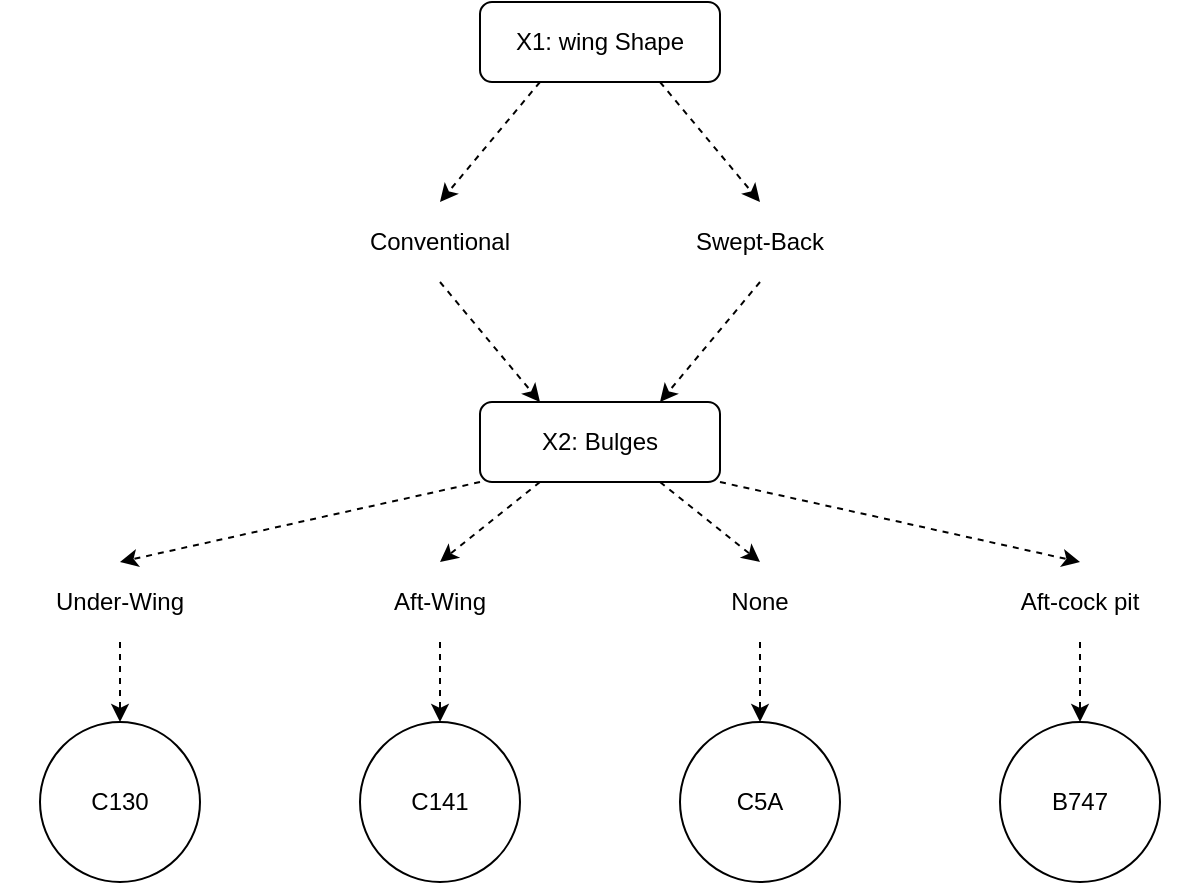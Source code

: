 <mxfile version="14.1.8" type="device"><diagram id="pUXfqWMm9BH1a-mSuL8O" name="Page-1"><mxGraphModel dx="1024" dy="592" grid="1" gridSize="10" guides="1" tooltips="1" connect="1" arrows="1" fold="1" page="1" pageScale="1" pageWidth="827" pageHeight="1169" math="0" shadow="0"><root><mxCell id="0"/><mxCell id="1" parent="0"/><mxCell id="qsnxlZy564xs3DcMZtj2-1" value="X1: wing Shape" style="rounded=1;whiteSpace=wrap;html=1;" parent="1" vertex="1"><mxGeometry x="360" y="40" width="120" height="40" as="geometry"/></mxCell><mxCell id="qsnxlZy564xs3DcMZtj2-2" value="X2: Bulges" style="rounded=1;whiteSpace=wrap;html=1;" parent="1" vertex="1"><mxGeometry x="360" y="240" width="120" height="40" as="geometry"/></mxCell><mxCell id="qsnxlZy564xs3DcMZtj2-4" value="Conventional" style="text;html=1;strokeColor=none;fillColor=none;align=center;verticalAlign=middle;whiteSpace=wrap;rounded=0;" parent="1" vertex="1"><mxGeometry x="280" y="140" width="120" height="40" as="geometry"/></mxCell><mxCell id="qsnxlZy564xs3DcMZtj2-5" value="Swept-Back" style="text;html=1;strokeColor=none;fillColor=none;align=center;verticalAlign=middle;whiteSpace=wrap;rounded=0;" parent="1" vertex="1"><mxGeometry x="440" y="140" width="120" height="40" as="geometry"/></mxCell><mxCell id="qsnxlZy564xs3DcMZtj2-6" value="" style="endArrow=classic;dashed=1;html=1;endFill=1;exitX=0.5;exitY=1;exitDx=0;exitDy=0;entryX=0.25;entryY=0;entryDx=0;entryDy=0;" parent="1" source="qsnxlZy564xs3DcMZtj2-4" target="qsnxlZy564xs3DcMZtj2-2" edge="1"><mxGeometry width="50" height="50" relative="1" as="geometry"><mxPoint x="390" y="230" as="sourcePoint"/><mxPoint x="440" y="180" as="targetPoint"/></mxGeometry></mxCell><mxCell id="qsnxlZy564xs3DcMZtj2-7" value="" style="endArrow=classic;dashed=1;html=1;endFill=1;entryX=0.75;entryY=0;entryDx=0;entryDy=0;exitX=0.5;exitY=1;exitDx=0;exitDy=0;" parent="1" source="qsnxlZy564xs3DcMZtj2-5" target="qsnxlZy564xs3DcMZtj2-2" edge="1"><mxGeometry width="50" height="50" relative="1" as="geometry"><mxPoint x="390" y="230" as="sourcePoint"/><mxPoint x="440" y="180" as="targetPoint"/></mxGeometry></mxCell><mxCell id="qsnxlZy564xs3DcMZtj2-8" value="" style="endArrow=classic;dashed=1;html=1;endFill=1;entryX=0.5;entryY=0;entryDx=0;entryDy=0;exitX=0.25;exitY=1;exitDx=0;exitDy=0;" parent="1" source="qsnxlZy564xs3DcMZtj2-1" target="qsnxlZy564xs3DcMZtj2-4" edge="1"><mxGeometry width="50" height="50" relative="1" as="geometry"><mxPoint x="390" y="230" as="sourcePoint"/><mxPoint x="440" y="180" as="targetPoint"/></mxGeometry></mxCell><mxCell id="qsnxlZy564xs3DcMZtj2-9" value="" style="endArrow=classic;dashed=1;html=1;endFill=1;entryX=0.5;entryY=0;entryDx=0;entryDy=0;exitX=0.75;exitY=1;exitDx=0;exitDy=0;" parent="1" source="qsnxlZy564xs3DcMZtj2-1" target="qsnxlZy564xs3DcMZtj2-5" edge="1"><mxGeometry width="50" height="50" relative="1" as="geometry"><mxPoint x="390" y="230" as="sourcePoint"/><mxPoint x="440" y="180" as="targetPoint"/></mxGeometry></mxCell><mxCell id="qsnxlZy564xs3DcMZtj2-10" value="Aft-Wing" style="text;html=1;strokeColor=none;fillColor=none;align=center;verticalAlign=middle;whiteSpace=wrap;rounded=0;" parent="1" vertex="1"><mxGeometry x="280" y="320" width="120" height="40" as="geometry"/></mxCell><mxCell id="qsnxlZy564xs3DcMZtj2-11" value="None" style="text;html=1;strokeColor=none;fillColor=none;align=center;verticalAlign=middle;whiteSpace=wrap;rounded=0;" parent="1" vertex="1"><mxGeometry x="440" y="320" width="120" height="40" as="geometry"/></mxCell><mxCell id="qsnxlZy564xs3DcMZtj2-12" value="Aft-cock pit" style="text;html=1;strokeColor=none;fillColor=none;align=center;verticalAlign=middle;whiteSpace=wrap;rounded=0;" parent="1" vertex="1"><mxGeometry x="600" y="320" width="120" height="40" as="geometry"/></mxCell><mxCell id="qsnxlZy564xs3DcMZtj2-13" value="Under-Wing" style="text;html=1;strokeColor=none;fillColor=none;align=center;verticalAlign=middle;whiteSpace=wrap;rounded=0;" parent="1" vertex="1"><mxGeometry x="120" y="320" width="120" height="40" as="geometry"/></mxCell><mxCell id="qsnxlZy564xs3DcMZtj2-14" value="" style="endArrow=classic;dashed=1;html=1;endFill=1;exitX=0;exitY=1;exitDx=0;exitDy=0;entryX=0.5;entryY=0;entryDx=0;entryDy=0;" parent="1" source="qsnxlZy564xs3DcMZtj2-2" target="qsnxlZy564xs3DcMZtj2-13" edge="1"><mxGeometry width="50" height="50" relative="1" as="geometry"><mxPoint x="410" y="430" as="sourcePoint"/><mxPoint x="460" y="380" as="targetPoint"/></mxGeometry></mxCell><mxCell id="qsnxlZy564xs3DcMZtj2-15" value="" style="endArrow=classic;dashed=1;html=1;endFill=1;exitX=0.25;exitY=1;exitDx=0;exitDy=0;entryX=0.5;entryY=0;entryDx=0;entryDy=0;" parent="1" source="qsnxlZy564xs3DcMZtj2-2" target="qsnxlZy564xs3DcMZtj2-10" edge="1"><mxGeometry width="50" height="50" relative="1" as="geometry"><mxPoint x="410" y="430" as="sourcePoint"/><mxPoint x="460" y="380" as="targetPoint"/></mxGeometry></mxCell><mxCell id="qsnxlZy564xs3DcMZtj2-16" value="" style="endArrow=classic;dashed=1;html=1;endFill=1;exitX=0.75;exitY=1;exitDx=0;exitDy=0;entryX=0.5;entryY=0;entryDx=0;entryDy=0;" parent="1" source="qsnxlZy564xs3DcMZtj2-2" target="qsnxlZy564xs3DcMZtj2-11" edge="1"><mxGeometry width="50" height="50" relative="1" as="geometry"><mxPoint x="410" y="430" as="sourcePoint"/><mxPoint x="460" y="380" as="targetPoint"/></mxGeometry></mxCell><mxCell id="qsnxlZy564xs3DcMZtj2-17" value="" style="endArrow=classic;dashed=1;html=1;endFill=1;exitX=1;exitY=1;exitDx=0;exitDy=0;entryX=0.5;entryY=0;entryDx=0;entryDy=0;" parent="1" source="qsnxlZy564xs3DcMZtj2-2" target="qsnxlZy564xs3DcMZtj2-12" edge="1"><mxGeometry width="50" height="50" relative="1" as="geometry"><mxPoint x="410" y="430" as="sourcePoint"/><mxPoint x="460" y="380" as="targetPoint"/></mxGeometry></mxCell><mxCell id="qsnxlZy564xs3DcMZtj2-18" value="C130" style="ellipse;whiteSpace=wrap;html=1;" parent="1" vertex="1"><mxGeometry x="140" y="400" width="80" height="80" as="geometry"/></mxCell><mxCell id="qsnxlZy564xs3DcMZtj2-19" value="C141" style="ellipse;whiteSpace=wrap;html=1;" parent="1" vertex="1"><mxGeometry x="300" y="400" width="80" height="80" as="geometry"/></mxCell><mxCell id="qsnxlZy564xs3DcMZtj2-20" value="C5A" style="ellipse;whiteSpace=wrap;html=1;" parent="1" vertex="1"><mxGeometry x="460" y="400" width="80" height="80" as="geometry"/></mxCell><mxCell id="qsnxlZy564xs3DcMZtj2-21" value="B747" style="ellipse;whiteSpace=wrap;html=1;" parent="1" vertex="1"><mxGeometry x="620" y="400" width="80" height="80" as="geometry"/></mxCell><mxCell id="qsnxlZy564xs3DcMZtj2-22" value="" style="endArrow=classic;dashed=1;html=1;endFill=1;exitX=0.5;exitY=1;exitDx=0;exitDy=0;" parent="1" source="qsnxlZy564xs3DcMZtj2-13" target="qsnxlZy564xs3DcMZtj2-18" edge="1"><mxGeometry width="50" height="50" relative="1" as="geometry"><mxPoint x="450" y="460" as="sourcePoint"/><mxPoint x="500" y="410" as="targetPoint"/></mxGeometry></mxCell><mxCell id="qsnxlZy564xs3DcMZtj2-23" value="" style="endArrow=classic;dashed=1;html=1;endFill=1;exitX=0.5;exitY=1;exitDx=0;exitDy=0;entryX=0.5;entryY=0;entryDx=0;entryDy=0;" parent="1" source="qsnxlZy564xs3DcMZtj2-10" target="qsnxlZy564xs3DcMZtj2-19" edge="1"><mxGeometry width="50" height="50" relative="1" as="geometry"><mxPoint x="450" y="460" as="sourcePoint"/><mxPoint x="500" y="410" as="targetPoint"/></mxGeometry></mxCell><mxCell id="qsnxlZy564xs3DcMZtj2-24" value="" style="endArrow=classic;dashed=1;html=1;endFill=1;exitX=0.5;exitY=1;exitDx=0;exitDy=0;entryX=0.5;entryY=0;entryDx=0;entryDy=0;" parent="1" source="qsnxlZy564xs3DcMZtj2-11" target="qsnxlZy564xs3DcMZtj2-20" edge="1"><mxGeometry width="50" height="50" relative="1" as="geometry"><mxPoint x="450" y="460" as="sourcePoint"/><mxPoint x="500" y="410" as="targetPoint"/></mxGeometry></mxCell><mxCell id="qsnxlZy564xs3DcMZtj2-25" value="" style="endArrow=classic;dashed=1;html=1;endFill=1;exitX=0.5;exitY=1;exitDx=0;exitDy=0;entryX=0.5;entryY=0;entryDx=0;entryDy=0;" parent="1" source="qsnxlZy564xs3DcMZtj2-12" target="qsnxlZy564xs3DcMZtj2-21" edge="1"><mxGeometry width="50" height="50" relative="1" as="geometry"><mxPoint x="450" y="460" as="sourcePoint"/><mxPoint x="500" y="410" as="targetPoint"/></mxGeometry></mxCell></root></mxGraphModel></diagram></mxfile>